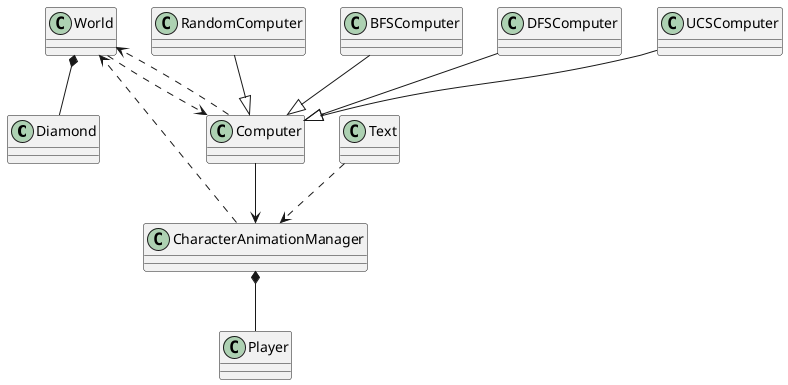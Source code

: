 @startuml Maze
class Diamond {
}

class World {
}

class Computer {
}

class RandomComputer {
}

class BFSComputer {
}

class DFSComputer {
}

class UCSComputer {
}

class Player {
}

class CharacterAnimationManager {
}

class Text {
}

World *-- Diamond
CharacterAnimationManager *-- Player
Computer --> CharacterAnimationManager
CharacterAnimationManager ..> World
RandomComputer --|> Computer
BFSComputer --|> Computer
DFSComputer --|> Computer
UCSComputer --|> Computer
Text ..> CharacterAnimationManager
World ..> Computer
Computer ..> World
@enduml
